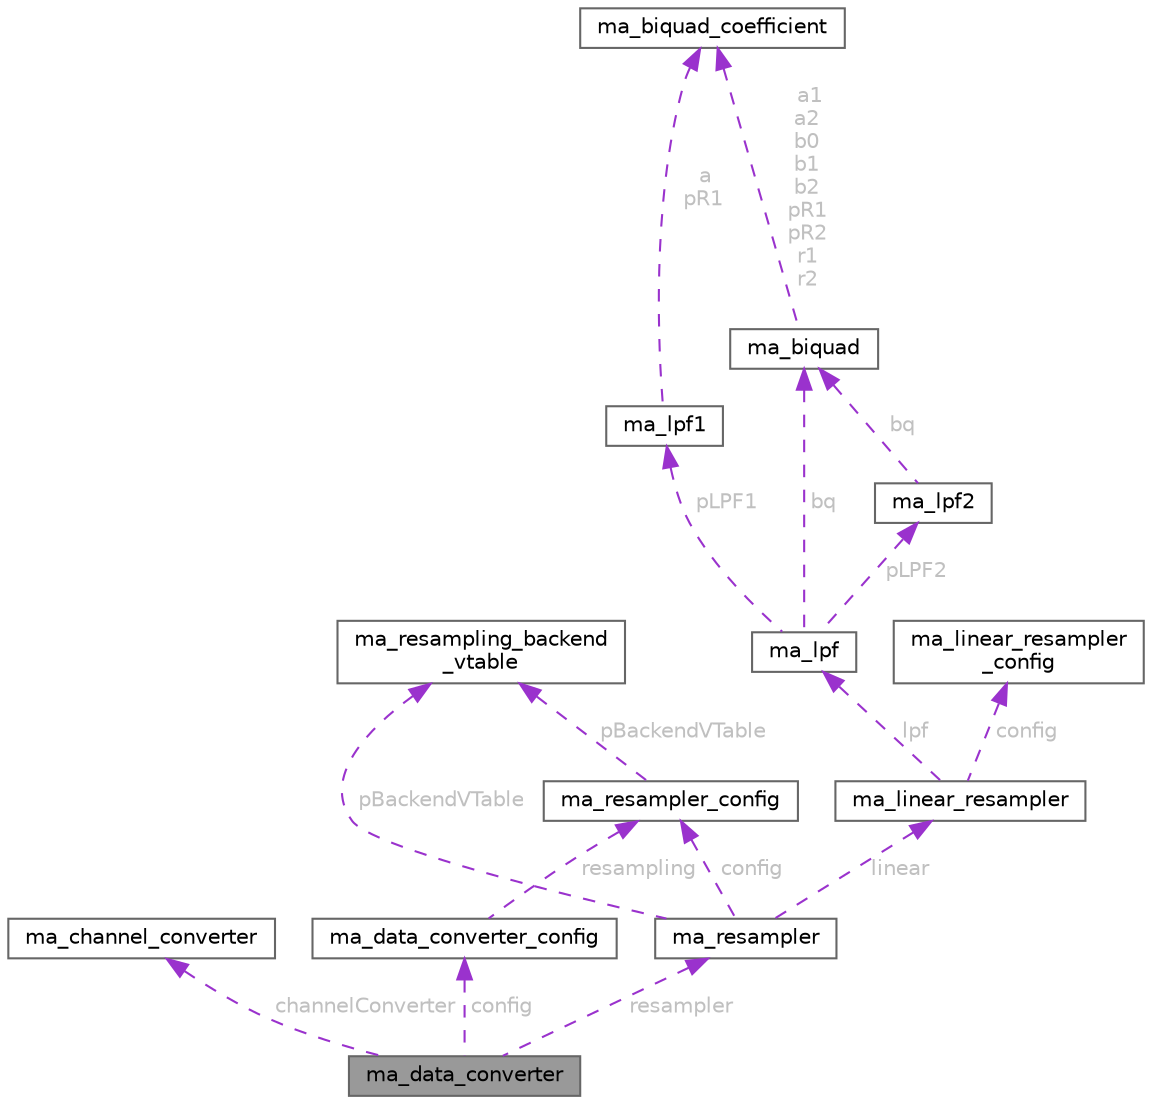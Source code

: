 digraph "ma_data_converter"
{
 // LATEX_PDF_SIZE
  bgcolor="transparent";
  edge [fontname=Helvetica,fontsize=10,labelfontname=Helvetica,labelfontsize=10];
  node [fontname=Helvetica,fontsize=10,shape=box,height=0.2,width=0.4];
  Node1 [id="Node000001",label="ma_data_converter",height=0.2,width=0.4,color="gray40", fillcolor="grey60", style="filled", fontcolor="black",tooltip=" "];
  Node2 -> Node1 [id="edge33_Node000001_Node000002",dir="back",color="darkorchid3",style="dashed",tooltip=" ",label=" channelConverter",fontcolor="grey" ];
  Node2 [id="Node000002",label="ma_channel_converter",height=0.2,width=0.4,color="gray40", fillcolor="white", style="filled",URL="$structma__channel__converter.html",tooltip=" "];
  Node3 -> Node1 [id="edge34_Node000001_Node000003",dir="back",color="darkorchid3",style="dashed",tooltip=" ",label=" resampler",fontcolor="grey" ];
  Node3 [id="Node000003",label="ma_resampler",height=0.2,width=0.4,color="gray40", fillcolor="white", style="filled",URL="$structma__resampler.html",tooltip=" "];
  Node4 -> Node3 [id="edge35_Node000003_Node000004",dir="back",color="darkorchid3",style="dashed",tooltip=" ",label=" pBackendVTable",fontcolor="grey" ];
  Node4 [id="Node000004",label="ma_resampling_backend\l_vtable",height=0.2,width=0.4,color="gray40", fillcolor="white", style="filled",URL="$structma__resampling__backend__vtable.html",tooltip=" "];
  Node5 -> Node3 [id="edge36_Node000003_Node000005",dir="back",color="darkorchid3",style="dashed",tooltip=" ",label=" linear",fontcolor="grey" ];
  Node5 [id="Node000005",label="ma_linear_resampler",height=0.2,width=0.4,color="gray40", fillcolor="white", style="filled",URL="$structma__linear__resampler.html",tooltip=" "];
  Node6 -> Node5 [id="edge37_Node000005_Node000006",dir="back",color="darkorchid3",style="dashed",tooltip=" ",label=" config",fontcolor="grey" ];
  Node6 [id="Node000006",label="ma_linear_resampler\l_config",height=0.2,width=0.4,color="gray40", fillcolor="white", style="filled",URL="$structma__linear__resampler__config.html",tooltip=" "];
  Node7 -> Node5 [id="edge38_Node000005_Node000007",dir="back",color="darkorchid3",style="dashed",tooltip=" ",label=" lpf",fontcolor="grey" ];
  Node7 [id="Node000007",label="ma_lpf",height=0.2,width=0.4,color="gray40", fillcolor="white", style="filled",URL="$structma__lpf.html",tooltip=" "];
  Node8 -> Node7 [id="edge39_Node000007_Node000008",dir="back",color="darkorchid3",style="dashed",tooltip=" ",label=" pLPF1",fontcolor="grey" ];
  Node8 [id="Node000008",label="ma_lpf1",height=0.2,width=0.4,color="gray40", fillcolor="white", style="filled",URL="$structma__lpf1.html",tooltip=" "];
  Node9 -> Node8 [id="edge40_Node000008_Node000009",dir="back",color="darkorchid3",style="dashed",tooltip=" ",label=" a\npR1",fontcolor="grey" ];
  Node9 [id="Node000009",label="ma_biquad_coefficient",height=0.2,width=0.4,color="gray40", fillcolor="white", style="filled",URL="$unionma__biquad__coefficient.html",tooltip=" "];
  Node10 -> Node7 [id="edge41_Node000007_Node000010",dir="back",color="darkorchid3",style="dashed",tooltip=" ",label=" pLPF2",fontcolor="grey" ];
  Node10 [id="Node000010",label="ma_lpf2",height=0.2,width=0.4,color="gray40", fillcolor="white", style="filled",URL="$structma__lpf2.html",tooltip=" "];
  Node11 -> Node10 [id="edge42_Node000010_Node000011",dir="back",color="darkorchid3",style="dashed",tooltip=" ",label=" bq",fontcolor="grey" ];
  Node11 [id="Node000011",label="ma_biquad",height=0.2,width=0.4,color="gray40", fillcolor="white", style="filled",URL="$structma__biquad.html",tooltip=" "];
  Node9 -> Node11 [id="edge43_Node000011_Node000009",dir="back",color="darkorchid3",style="dashed",tooltip=" ",label=" a1\na2\nb0\nb1\nb2\npR1\npR2\nr1\nr2",fontcolor="grey" ];
  Node11 -> Node7 [id="edge44_Node000007_Node000011",dir="back",color="darkorchid3",style="dashed",tooltip=" ",label=" bq",fontcolor="grey" ];
  Node12 -> Node3 [id="edge45_Node000003_Node000012",dir="back",color="darkorchid3",style="dashed",tooltip=" ",label=" config",fontcolor="grey" ];
  Node12 [id="Node000012",label="ma_resampler_config",height=0.2,width=0.4,color="gray40", fillcolor="white", style="filled",URL="$structma__resampler__config.html",tooltip=" "];
  Node4 -> Node12 [id="edge46_Node000012_Node000004",dir="back",color="darkorchid3",style="dashed",tooltip=" ",label=" pBackendVTable",fontcolor="grey" ];
  Node13 -> Node1 [id="edge47_Node000001_Node000013",dir="back",color="darkorchid3",style="dashed",tooltip=" ",label=" config",fontcolor="grey" ];
  Node13 [id="Node000013",label="ma_data_converter_config",height=0.2,width=0.4,color="gray40", fillcolor="white", style="filled",URL="$structma__data__converter__config.html",tooltip=" "];
  Node12 -> Node13 [id="edge48_Node000013_Node000012",dir="back",color="darkorchid3",style="dashed",tooltip=" ",label=" resampling",fontcolor="grey" ];
}
